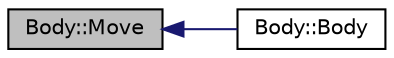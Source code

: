 digraph "Body::Move"
{
  edge [fontname="Helvetica",fontsize="10",labelfontname="Helvetica",labelfontsize="10"];
  node [fontname="Helvetica",fontsize="10",shape=record];
  rankdir="LR";
  Node4 [label="Body::Move",height=0.2,width=0.4,color="black", fillcolor="grey75", style="filled", fontcolor="black"];
  Node4 -> Node5 [dir="back",color="midnightblue",fontsize="10",style="solid",fontname="Helvetica"];
  Node5 [label="Body::Body",height=0.2,width=0.4,color="black", fillcolor="white", style="filled",URL="$class_body.html#a7727b0d8c998bbc2942e4c802e31e2eb",tooltip="Konstruktor powodujący ustalenie poprawnej ilości wierzchołków. "];
}
